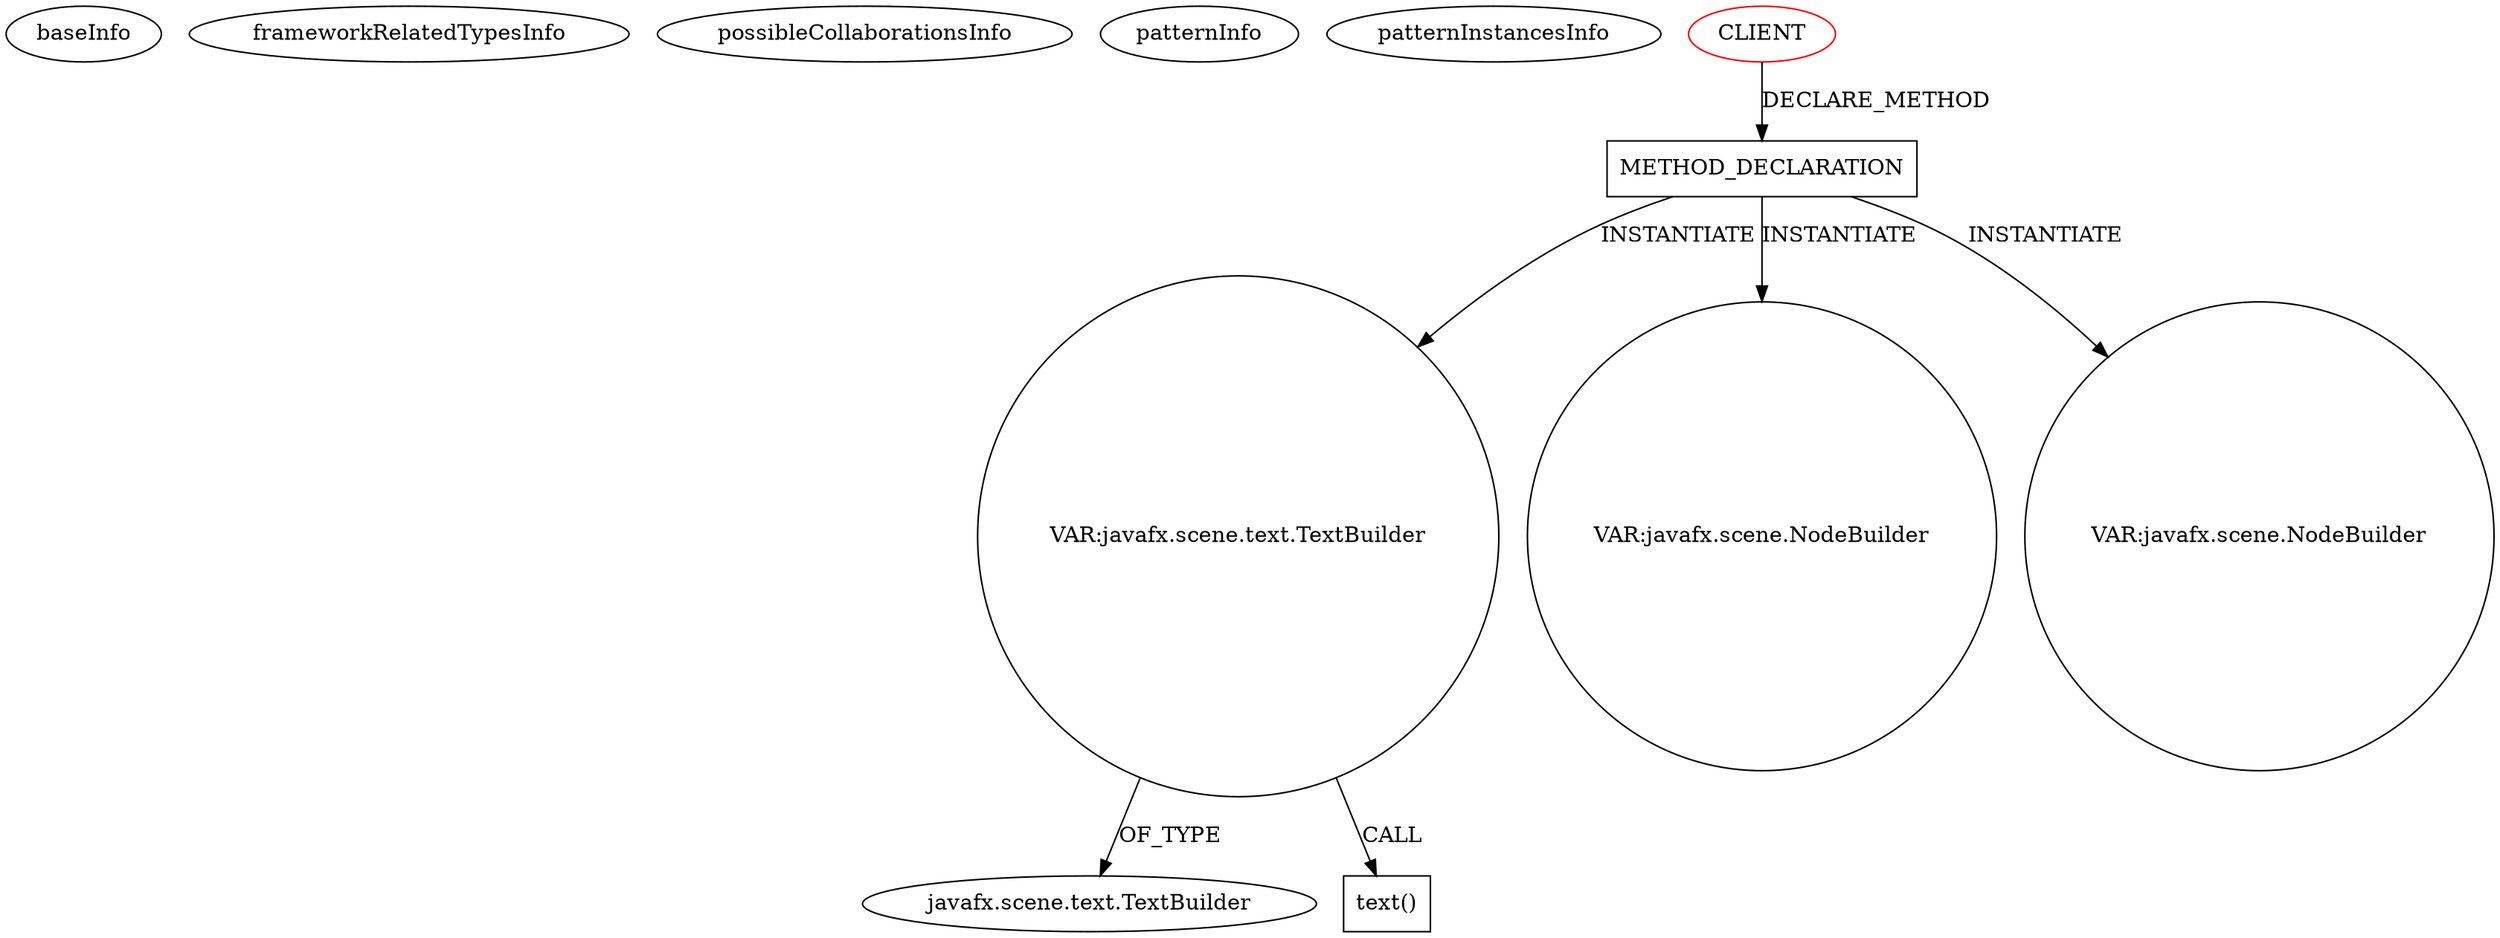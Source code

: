 digraph {
baseInfo[graphId=4123,category="pattern",isAnonymous=false,possibleRelation=false]
frameworkRelatedTypesInfo[]
possibleCollaborationsInfo[]
patternInfo[frequency=2.0,patternRootClient=0]
patternInstancesInfo[0="glurbi-labifx~/glurbi-labifx/labifx-master/src/main/java/glurbi/labifx/Menu.java~Menu~2763",1="yorlov-VirtualPointer~/yorlov-VirtualPointer/VirtualPointer-master/src/com/blogspot/captain1653/options/OptionsStage.java~OptionsStage~4889"]
83[label="javafx.scene.text.TextBuilder",vertexType="FRAMEWORK_CLASS_TYPE",isFrameworkType=false]
90[label="VAR:javafx.scene.text.TextBuilder",vertexType="VARIABLE_EXPRESION",isFrameworkType=false,shape=circle]
91[label="text()",vertexType="INSIDE_CALL",isFrameworkType=false,shape=box]
80[label="METHOD_DECLARATION",vertexType="CLIENT_METHOD_DECLARATION",isFrameworkType=false,shape=box]
0[label="CLIENT",vertexType="ROOT_CLIENT_CLASS_DECLARATION",isFrameworkType=false,color=red]
96[label="VAR:javafx.scene.NodeBuilder",vertexType="VARIABLE_EXPRESION",isFrameworkType=false,shape=circle]
99[label="VAR:javafx.scene.NodeBuilder",vertexType="VARIABLE_EXPRESION",isFrameworkType=false,shape=circle]
80->96[label="INSTANTIATE"]
80->90[label="INSTANTIATE"]
80->99[label="INSTANTIATE"]
90->83[label="OF_TYPE"]
0->80[label="DECLARE_METHOD"]
90->91[label="CALL"]
}

